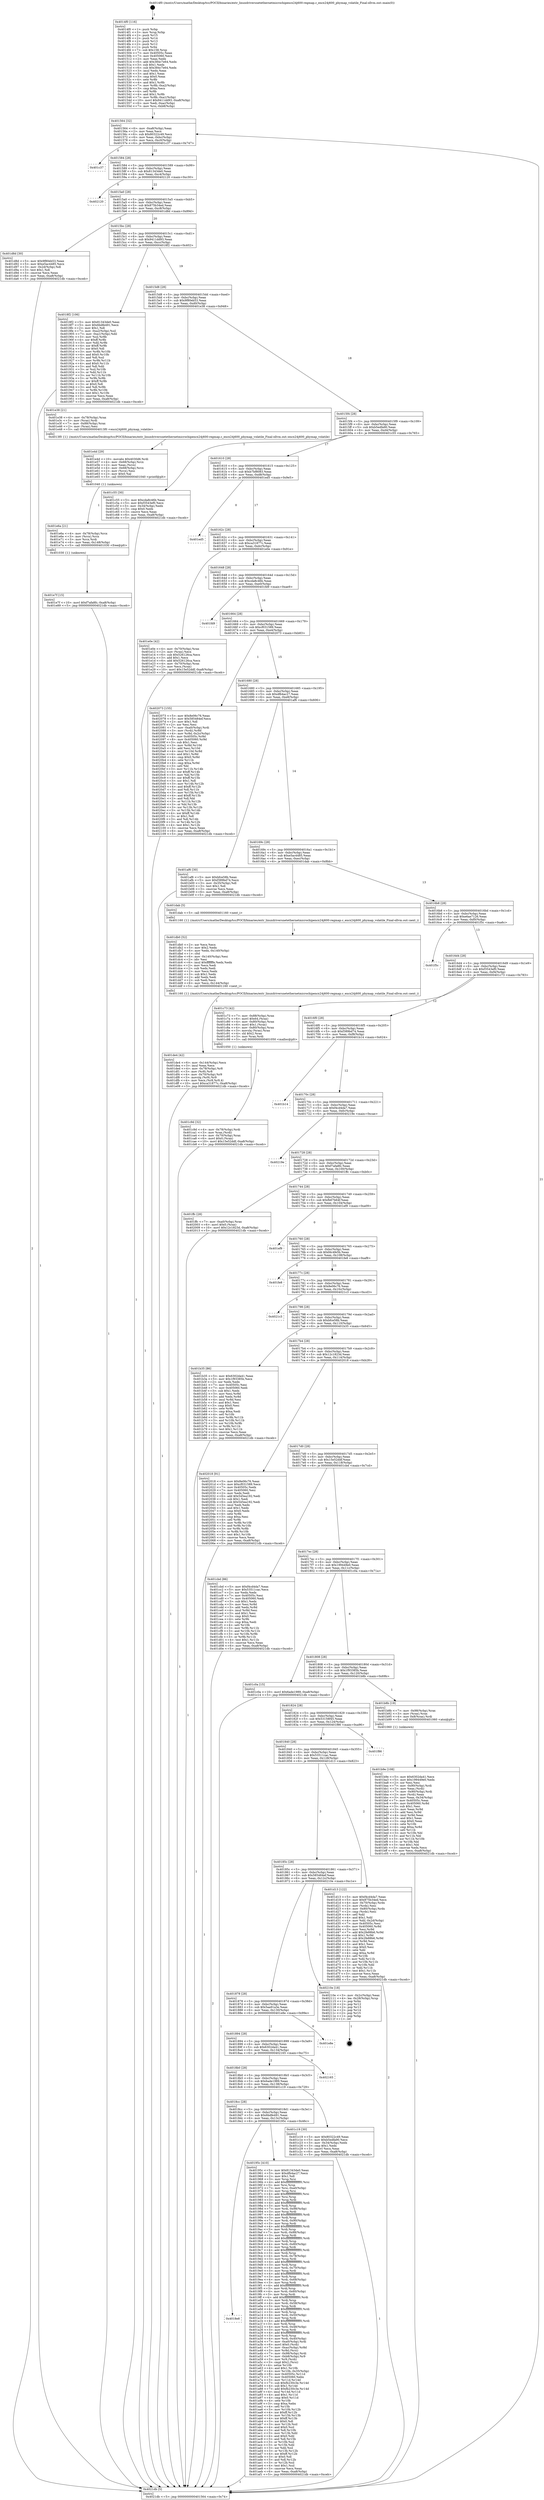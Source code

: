 digraph "0x4014f0" {
  label = "0x4014f0 (/mnt/c/Users/mathe/Desktop/tcc/POCII/binaries/extr_linuxdriversnetethernetmicrochipencx24j600-regmap.c_encx24j600_phymap_volatile_Final-ollvm.out::main(0))"
  labelloc = "t"
  node[shape=record]

  Entry [label="",width=0.3,height=0.3,shape=circle,fillcolor=black,style=filled]
  "0x401564" [label="{
     0x401564 [32]\l
     | [instrs]\l
     &nbsp;&nbsp;0x401564 \<+6\>: mov -0xa8(%rbp),%eax\l
     &nbsp;&nbsp;0x40156a \<+2\>: mov %eax,%ecx\l
     &nbsp;&nbsp;0x40156c \<+6\>: sub $0x80322c49,%ecx\l
     &nbsp;&nbsp;0x401572 \<+6\>: mov %eax,-0xbc(%rbp)\l
     &nbsp;&nbsp;0x401578 \<+6\>: mov %ecx,-0xc0(%rbp)\l
     &nbsp;&nbsp;0x40157e \<+6\>: je 0000000000401c37 \<main+0x747\>\l
  }"]
  "0x401c37" [label="{
     0x401c37\l
  }", style=dashed]
  "0x401584" [label="{
     0x401584 [28]\l
     | [instrs]\l
     &nbsp;&nbsp;0x401584 \<+5\>: jmp 0000000000401589 \<main+0x99\>\l
     &nbsp;&nbsp;0x401589 \<+6\>: mov -0xbc(%rbp),%eax\l
     &nbsp;&nbsp;0x40158f \<+5\>: sub $0x81343de0,%eax\l
     &nbsp;&nbsp;0x401594 \<+6\>: mov %eax,-0xc4(%rbp)\l
     &nbsp;&nbsp;0x40159a \<+6\>: je 0000000000402120 \<main+0xc30\>\l
  }"]
  Exit [label="",width=0.3,height=0.3,shape=circle,fillcolor=black,style=filled,peripheries=2]
  "0x402120" [label="{
     0x402120\l
  }", style=dashed]
  "0x4015a0" [label="{
     0x4015a0 [28]\l
     | [instrs]\l
     &nbsp;&nbsp;0x4015a0 \<+5\>: jmp 00000000004015a5 \<main+0xb5\>\l
     &nbsp;&nbsp;0x4015a5 \<+6\>: mov -0xbc(%rbp),%eax\l
     &nbsp;&nbsp;0x4015ab \<+5\>: sub $0x875b34ed,%eax\l
     &nbsp;&nbsp;0x4015b0 \<+6\>: mov %eax,-0xc8(%rbp)\l
     &nbsp;&nbsp;0x4015b6 \<+6\>: je 0000000000401d8d \<main+0x89d\>\l
  }"]
  "0x401e7f" [label="{
     0x401e7f [15]\l
     | [instrs]\l
     &nbsp;&nbsp;0x401e7f \<+10\>: movl $0xf7afa8fc,-0xa8(%rbp)\l
     &nbsp;&nbsp;0x401e89 \<+5\>: jmp 00000000004021db \<main+0xceb\>\l
  }"]
  "0x401d8d" [label="{
     0x401d8d [30]\l
     | [instrs]\l
     &nbsp;&nbsp;0x401d8d \<+5\>: mov $0x9f80eb53,%eax\l
     &nbsp;&nbsp;0x401d92 \<+5\>: mov $0xe5ac4485,%ecx\l
     &nbsp;&nbsp;0x401d97 \<+3\>: mov -0x2d(%rbp),%dl\l
     &nbsp;&nbsp;0x401d9a \<+3\>: test $0x1,%dl\l
     &nbsp;&nbsp;0x401d9d \<+3\>: cmovne %ecx,%eax\l
     &nbsp;&nbsp;0x401da0 \<+6\>: mov %eax,-0xa8(%rbp)\l
     &nbsp;&nbsp;0x401da6 \<+5\>: jmp 00000000004021db \<main+0xceb\>\l
  }"]
  "0x4015bc" [label="{
     0x4015bc [28]\l
     | [instrs]\l
     &nbsp;&nbsp;0x4015bc \<+5\>: jmp 00000000004015c1 \<main+0xd1\>\l
     &nbsp;&nbsp;0x4015c1 \<+6\>: mov -0xbc(%rbp),%eax\l
     &nbsp;&nbsp;0x4015c7 \<+5\>: sub $0x9411dd93,%eax\l
     &nbsp;&nbsp;0x4015cc \<+6\>: mov %eax,-0xcc(%rbp)\l
     &nbsp;&nbsp;0x4015d2 \<+6\>: je 00000000004018f2 \<main+0x402\>\l
  }"]
  "0x401e6a" [label="{
     0x401e6a [21]\l
     | [instrs]\l
     &nbsp;&nbsp;0x401e6a \<+4\>: mov -0x78(%rbp),%rcx\l
     &nbsp;&nbsp;0x401e6e \<+3\>: mov (%rcx),%rcx\l
     &nbsp;&nbsp;0x401e71 \<+3\>: mov %rcx,%rdi\l
     &nbsp;&nbsp;0x401e74 \<+6\>: mov %eax,-0x148(%rbp)\l
     &nbsp;&nbsp;0x401e7a \<+5\>: call 0000000000401030 \<free@plt\>\l
     | [calls]\l
     &nbsp;&nbsp;0x401030 \{1\} (unknown)\l
  }"]
  "0x4018f2" [label="{
     0x4018f2 [106]\l
     | [instrs]\l
     &nbsp;&nbsp;0x4018f2 \<+5\>: mov $0x81343de0,%eax\l
     &nbsp;&nbsp;0x4018f7 \<+5\>: mov $0x6bdfe491,%ecx\l
     &nbsp;&nbsp;0x4018fc \<+2\>: mov $0x1,%dl\l
     &nbsp;&nbsp;0x4018fe \<+7\>: mov -0xa2(%rbp),%sil\l
     &nbsp;&nbsp;0x401905 \<+7\>: mov -0xa1(%rbp),%dil\l
     &nbsp;&nbsp;0x40190c \<+3\>: mov %sil,%r8b\l
     &nbsp;&nbsp;0x40190f \<+4\>: xor $0xff,%r8b\l
     &nbsp;&nbsp;0x401913 \<+3\>: mov %dil,%r9b\l
     &nbsp;&nbsp;0x401916 \<+4\>: xor $0xff,%r9b\l
     &nbsp;&nbsp;0x40191a \<+3\>: xor $0x0,%dl\l
     &nbsp;&nbsp;0x40191d \<+3\>: mov %r8b,%r10b\l
     &nbsp;&nbsp;0x401920 \<+4\>: and $0x0,%r10b\l
     &nbsp;&nbsp;0x401924 \<+3\>: and %dl,%sil\l
     &nbsp;&nbsp;0x401927 \<+3\>: mov %r9b,%r11b\l
     &nbsp;&nbsp;0x40192a \<+4\>: and $0x0,%r11b\l
     &nbsp;&nbsp;0x40192e \<+3\>: and %dl,%dil\l
     &nbsp;&nbsp;0x401931 \<+3\>: or %sil,%r10b\l
     &nbsp;&nbsp;0x401934 \<+3\>: or %dil,%r11b\l
     &nbsp;&nbsp;0x401937 \<+3\>: xor %r11b,%r10b\l
     &nbsp;&nbsp;0x40193a \<+3\>: or %r9b,%r8b\l
     &nbsp;&nbsp;0x40193d \<+4\>: xor $0xff,%r8b\l
     &nbsp;&nbsp;0x401941 \<+3\>: or $0x0,%dl\l
     &nbsp;&nbsp;0x401944 \<+3\>: and %dl,%r8b\l
     &nbsp;&nbsp;0x401947 \<+3\>: or %r8b,%r10b\l
     &nbsp;&nbsp;0x40194a \<+4\>: test $0x1,%r10b\l
     &nbsp;&nbsp;0x40194e \<+3\>: cmovne %ecx,%eax\l
     &nbsp;&nbsp;0x401951 \<+6\>: mov %eax,-0xa8(%rbp)\l
     &nbsp;&nbsp;0x401957 \<+5\>: jmp 00000000004021db \<main+0xceb\>\l
  }"]
  "0x4015d8" [label="{
     0x4015d8 [28]\l
     | [instrs]\l
     &nbsp;&nbsp;0x4015d8 \<+5\>: jmp 00000000004015dd \<main+0xed\>\l
     &nbsp;&nbsp;0x4015dd \<+6\>: mov -0xbc(%rbp),%eax\l
     &nbsp;&nbsp;0x4015e3 \<+5\>: sub $0x9f80eb53,%eax\l
     &nbsp;&nbsp;0x4015e8 \<+6\>: mov %eax,-0xd0(%rbp)\l
     &nbsp;&nbsp;0x4015ee \<+6\>: je 0000000000401e38 \<main+0x948\>\l
  }"]
  "0x4021db" [label="{
     0x4021db [5]\l
     | [instrs]\l
     &nbsp;&nbsp;0x4021db \<+5\>: jmp 0000000000401564 \<main+0x74\>\l
  }"]
  "0x4014f0" [label="{
     0x4014f0 [116]\l
     | [instrs]\l
     &nbsp;&nbsp;0x4014f0 \<+1\>: push %rbp\l
     &nbsp;&nbsp;0x4014f1 \<+3\>: mov %rsp,%rbp\l
     &nbsp;&nbsp;0x4014f4 \<+2\>: push %r15\l
     &nbsp;&nbsp;0x4014f6 \<+2\>: push %r14\l
     &nbsp;&nbsp;0x4014f8 \<+2\>: push %r13\l
     &nbsp;&nbsp;0x4014fa \<+2\>: push %r12\l
     &nbsp;&nbsp;0x4014fc \<+1\>: push %rbx\l
     &nbsp;&nbsp;0x4014fd \<+7\>: sub $0x158,%rsp\l
     &nbsp;&nbsp;0x401504 \<+7\>: mov 0x40505c,%eax\l
     &nbsp;&nbsp;0x40150b \<+7\>: mov 0x405060,%ecx\l
     &nbsp;&nbsp;0x401512 \<+2\>: mov %eax,%edx\l
     &nbsp;&nbsp;0x401514 \<+6\>: add $0x384c7e64,%edx\l
     &nbsp;&nbsp;0x40151a \<+3\>: sub $0x1,%edx\l
     &nbsp;&nbsp;0x40151d \<+6\>: sub $0x384c7e64,%edx\l
     &nbsp;&nbsp;0x401523 \<+3\>: imul %edx,%eax\l
     &nbsp;&nbsp;0x401526 \<+3\>: and $0x1,%eax\l
     &nbsp;&nbsp;0x401529 \<+3\>: cmp $0x0,%eax\l
     &nbsp;&nbsp;0x40152c \<+4\>: sete %r8b\l
     &nbsp;&nbsp;0x401530 \<+4\>: and $0x1,%r8b\l
     &nbsp;&nbsp;0x401534 \<+7\>: mov %r8b,-0xa2(%rbp)\l
     &nbsp;&nbsp;0x40153b \<+3\>: cmp $0xa,%ecx\l
     &nbsp;&nbsp;0x40153e \<+4\>: setl %r8b\l
     &nbsp;&nbsp;0x401542 \<+4\>: and $0x1,%r8b\l
     &nbsp;&nbsp;0x401546 \<+7\>: mov %r8b,-0xa1(%rbp)\l
     &nbsp;&nbsp;0x40154d \<+10\>: movl $0x9411dd93,-0xa8(%rbp)\l
     &nbsp;&nbsp;0x401557 \<+6\>: mov %edi,-0xac(%rbp)\l
     &nbsp;&nbsp;0x40155d \<+7\>: mov %rsi,-0xb8(%rbp)\l
  }"]
  "0x401e4d" [label="{
     0x401e4d [29]\l
     | [instrs]\l
     &nbsp;&nbsp;0x401e4d \<+10\>: movabs $0x4030d6,%rdi\l
     &nbsp;&nbsp;0x401e57 \<+4\>: mov -0x68(%rbp),%rcx\l
     &nbsp;&nbsp;0x401e5b \<+2\>: mov %eax,(%rcx)\l
     &nbsp;&nbsp;0x401e5d \<+4\>: mov -0x68(%rbp),%rcx\l
     &nbsp;&nbsp;0x401e61 \<+2\>: mov (%rcx),%esi\l
     &nbsp;&nbsp;0x401e63 \<+2\>: mov $0x0,%al\l
     &nbsp;&nbsp;0x401e65 \<+5\>: call 0000000000401040 \<printf@plt\>\l
     | [calls]\l
     &nbsp;&nbsp;0x401040 \{1\} (unknown)\l
  }"]
  "0x401e38" [label="{
     0x401e38 [21]\l
     | [instrs]\l
     &nbsp;&nbsp;0x401e38 \<+4\>: mov -0x78(%rbp),%rax\l
     &nbsp;&nbsp;0x401e3c \<+3\>: mov (%rax),%rdi\l
     &nbsp;&nbsp;0x401e3f \<+7\>: mov -0x88(%rbp),%rax\l
     &nbsp;&nbsp;0x401e46 \<+2\>: mov (%rax),%esi\l
     &nbsp;&nbsp;0x401e48 \<+5\>: call 00000000004013f0 \<encx24j600_phymap_volatile\>\l
     | [calls]\l
     &nbsp;&nbsp;0x4013f0 \{1\} (/mnt/c/Users/mathe/Desktop/tcc/POCII/binaries/extr_linuxdriversnetethernetmicrochipencx24j600-regmap.c_encx24j600_phymap_volatile_Final-ollvm.out::encx24j600_phymap_volatile)\l
  }"]
  "0x4015f4" [label="{
     0x4015f4 [28]\l
     | [instrs]\l
     &nbsp;&nbsp;0x4015f4 \<+5\>: jmp 00000000004015f9 \<main+0x109\>\l
     &nbsp;&nbsp;0x4015f9 \<+6\>: mov -0xbc(%rbp),%eax\l
     &nbsp;&nbsp;0x4015ff \<+5\>: sub $0xb5edfa90,%eax\l
     &nbsp;&nbsp;0x401604 \<+6\>: mov %eax,-0xd4(%rbp)\l
     &nbsp;&nbsp;0x40160a \<+6\>: je 0000000000401c55 \<main+0x765\>\l
  }"]
  "0x401de4" [label="{
     0x401de4 [42]\l
     | [instrs]\l
     &nbsp;&nbsp;0x401de4 \<+6\>: mov -0x144(%rbp),%ecx\l
     &nbsp;&nbsp;0x401dea \<+3\>: imul %eax,%ecx\l
     &nbsp;&nbsp;0x401ded \<+4\>: mov -0x78(%rbp),%r8\l
     &nbsp;&nbsp;0x401df1 \<+3\>: mov (%r8),%r8\l
     &nbsp;&nbsp;0x401df4 \<+4\>: mov -0x70(%rbp),%r9\l
     &nbsp;&nbsp;0x401df8 \<+3\>: movslq (%r9),%r9\l
     &nbsp;&nbsp;0x401dfb \<+4\>: mov %ecx,(%r8,%r9,4)\l
     &nbsp;&nbsp;0x401dff \<+10\>: movl $0xca31877c,-0xa8(%rbp)\l
     &nbsp;&nbsp;0x401e09 \<+5\>: jmp 00000000004021db \<main+0xceb\>\l
  }"]
  "0x401c55" [label="{
     0x401c55 [30]\l
     | [instrs]\l
     &nbsp;&nbsp;0x401c55 \<+5\>: mov $0xcda8c46b,%eax\l
     &nbsp;&nbsp;0x401c5a \<+5\>: mov $0xf3543ef0,%ecx\l
     &nbsp;&nbsp;0x401c5f \<+3\>: mov -0x34(%rbp),%edx\l
     &nbsp;&nbsp;0x401c62 \<+3\>: cmp $0x0,%edx\l
     &nbsp;&nbsp;0x401c65 \<+3\>: cmove %ecx,%eax\l
     &nbsp;&nbsp;0x401c68 \<+6\>: mov %eax,-0xa8(%rbp)\l
     &nbsp;&nbsp;0x401c6e \<+5\>: jmp 00000000004021db \<main+0xceb\>\l
  }"]
  "0x401610" [label="{
     0x401610 [28]\l
     | [instrs]\l
     &nbsp;&nbsp;0x401610 \<+5\>: jmp 0000000000401615 \<main+0x125\>\l
     &nbsp;&nbsp;0x401615 \<+6\>: mov -0xbc(%rbp),%eax\l
     &nbsp;&nbsp;0x40161b \<+5\>: sub $0xb7bf8083,%eax\l
     &nbsp;&nbsp;0x401620 \<+6\>: mov %eax,-0xd8(%rbp)\l
     &nbsp;&nbsp;0x401626 \<+6\>: je 0000000000401ed5 \<main+0x9e5\>\l
  }"]
  "0x401db0" [label="{
     0x401db0 [52]\l
     | [instrs]\l
     &nbsp;&nbsp;0x401db0 \<+2\>: xor %ecx,%ecx\l
     &nbsp;&nbsp;0x401db2 \<+5\>: mov $0x2,%edx\l
     &nbsp;&nbsp;0x401db7 \<+6\>: mov %edx,-0x140(%rbp)\l
     &nbsp;&nbsp;0x401dbd \<+1\>: cltd\l
     &nbsp;&nbsp;0x401dbe \<+6\>: mov -0x140(%rbp),%esi\l
     &nbsp;&nbsp;0x401dc4 \<+2\>: idiv %esi\l
     &nbsp;&nbsp;0x401dc6 \<+6\>: imul $0xfffffffe,%edx,%edx\l
     &nbsp;&nbsp;0x401dcc \<+2\>: mov %ecx,%edi\l
     &nbsp;&nbsp;0x401dce \<+2\>: sub %edx,%edi\l
     &nbsp;&nbsp;0x401dd0 \<+2\>: mov %ecx,%edx\l
     &nbsp;&nbsp;0x401dd2 \<+3\>: sub $0x1,%edx\l
     &nbsp;&nbsp;0x401dd5 \<+2\>: add %edx,%edi\l
     &nbsp;&nbsp;0x401dd7 \<+2\>: sub %edi,%ecx\l
     &nbsp;&nbsp;0x401dd9 \<+6\>: mov %ecx,-0x144(%rbp)\l
     &nbsp;&nbsp;0x401ddf \<+5\>: call 0000000000401160 \<next_i\>\l
     | [calls]\l
     &nbsp;&nbsp;0x401160 \{1\} (/mnt/c/Users/mathe/Desktop/tcc/POCII/binaries/extr_linuxdriversnetethernetmicrochipencx24j600-regmap.c_encx24j600_phymap_volatile_Final-ollvm.out::next_i)\l
  }"]
  "0x401ed5" [label="{
     0x401ed5\l
  }", style=dashed]
  "0x40162c" [label="{
     0x40162c [28]\l
     | [instrs]\l
     &nbsp;&nbsp;0x40162c \<+5\>: jmp 0000000000401631 \<main+0x141\>\l
     &nbsp;&nbsp;0x401631 \<+6\>: mov -0xbc(%rbp),%eax\l
     &nbsp;&nbsp;0x401637 \<+5\>: sub $0xca31877c,%eax\l
     &nbsp;&nbsp;0x40163c \<+6\>: mov %eax,-0xdc(%rbp)\l
     &nbsp;&nbsp;0x401642 \<+6\>: je 0000000000401e0e \<main+0x91e\>\l
  }"]
  "0x401c9d" [label="{
     0x401c9d [32]\l
     | [instrs]\l
     &nbsp;&nbsp;0x401c9d \<+4\>: mov -0x78(%rbp),%rdi\l
     &nbsp;&nbsp;0x401ca1 \<+3\>: mov %rax,(%rdi)\l
     &nbsp;&nbsp;0x401ca4 \<+4\>: mov -0x70(%rbp),%rax\l
     &nbsp;&nbsp;0x401ca8 \<+6\>: movl $0x0,(%rax)\l
     &nbsp;&nbsp;0x401cae \<+10\>: movl $0x15e52ddf,-0xa8(%rbp)\l
     &nbsp;&nbsp;0x401cb8 \<+5\>: jmp 00000000004021db \<main+0xceb\>\l
  }"]
  "0x401e0e" [label="{
     0x401e0e [42]\l
     | [instrs]\l
     &nbsp;&nbsp;0x401e0e \<+4\>: mov -0x70(%rbp),%rax\l
     &nbsp;&nbsp;0x401e12 \<+2\>: mov (%rax),%ecx\l
     &nbsp;&nbsp;0x401e14 \<+6\>: sub $0x526126ca,%ecx\l
     &nbsp;&nbsp;0x401e1a \<+3\>: add $0x1,%ecx\l
     &nbsp;&nbsp;0x401e1d \<+6\>: add $0x526126ca,%ecx\l
     &nbsp;&nbsp;0x401e23 \<+4\>: mov -0x70(%rbp),%rax\l
     &nbsp;&nbsp;0x401e27 \<+2\>: mov %ecx,(%rax)\l
     &nbsp;&nbsp;0x401e29 \<+10\>: movl $0x15e52ddf,-0xa8(%rbp)\l
     &nbsp;&nbsp;0x401e33 \<+5\>: jmp 00000000004021db \<main+0xceb\>\l
  }"]
  "0x401648" [label="{
     0x401648 [28]\l
     | [instrs]\l
     &nbsp;&nbsp;0x401648 \<+5\>: jmp 000000000040164d \<main+0x15d\>\l
     &nbsp;&nbsp;0x40164d \<+6\>: mov -0xbc(%rbp),%eax\l
     &nbsp;&nbsp;0x401653 \<+5\>: sub $0xcda8c46b,%eax\l
     &nbsp;&nbsp;0x401658 \<+6\>: mov %eax,-0xe0(%rbp)\l
     &nbsp;&nbsp;0x40165e \<+6\>: je 0000000000401fd9 \<main+0xae9\>\l
  }"]
  "0x401b9e" [label="{
     0x401b9e [108]\l
     | [instrs]\l
     &nbsp;&nbsp;0x401b9e \<+5\>: mov $0x6302da41,%ecx\l
     &nbsp;&nbsp;0x401ba3 \<+5\>: mov $0x199449e0,%edx\l
     &nbsp;&nbsp;0x401ba8 \<+2\>: xor %esi,%esi\l
     &nbsp;&nbsp;0x401baa \<+7\>: mov -0x90(%rbp),%rdi\l
     &nbsp;&nbsp;0x401bb1 \<+2\>: mov %eax,(%rdi)\l
     &nbsp;&nbsp;0x401bb3 \<+7\>: mov -0x90(%rbp),%rdi\l
     &nbsp;&nbsp;0x401bba \<+2\>: mov (%rdi),%eax\l
     &nbsp;&nbsp;0x401bbc \<+3\>: mov %eax,-0x34(%rbp)\l
     &nbsp;&nbsp;0x401bbf \<+7\>: mov 0x40505c,%eax\l
     &nbsp;&nbsp;0x401bc6 \<+8\>: mov 0x405060,%r8d\l
     &nbsp;&nbsp;0x401bce \<+3\>: sub $0x1,%esi\l
     &nbsp;&nbsp;0x401bd1 \<+3\>: mov %eax,%r9d\l
     &nbsp;&nbsp;0x401bd4 \<+3\>: add %esi,%r9d\l
     &nbsp;&nbsp;0x401bd7 \<+4\>: imul %r9d,%eax\l
     &nbsp;&nbsp;0x401bdb \<+3\>: and $0x1,%eax\l
     &nbsp;&nbsp;0x401bde \<+3\>: cmp $0x0,%eax\l
     &nbsp;&nbsp;0x401be1 \<+4\>: sete %r10b\l
     &nbsp;&nbsp;0x401be5 \<+4\>: cmp $0xa,%r8d\l
     &nbsp;&nbsp;0x401be9 \<+4\>: setl %r11b\l
     &nbsp;&nbsp;0x401bed \<+3\>: mov %r10b,%bl\l
     &nbsp;&nbsp;0x401bf0 \<+3\>: and %r11b,%bl\l
     &nbsp;&nbsp;0x401bf3 \<+3\>: xor %r11b,%r10b\l
     &nbsp;&nbsp;0x401bf6 \<+3\>: or %r10b,%bl\l
     &nbsp;&nbsp;0x401bf9 \<+3\>: test $0x1,%bl\l
     &nbsp;&nbsp;0x401bfc \<+3\>: cmovne %edx,%ecx\l
     &nbsp;&nbsp;0x401bff \<+6\>: mov %ecx,-0xa8(%rbp)\l
     &nbsp;&nbsp;0x401c05 \<+5\>: jmp 00000000004021db \<main+0xceb\>\l
  }"]
  "0x401fd9" [label="{
     0x401fd9\l
  }", style=dashed]
  "0x401664" [label="{
     0x401664 [28]\l
     | [instrs]\l
     &nbsp;&nbsp;0x401664 \<+5\>: jmp 0000000000401669 \<main+0x179\>\l
     &nbsp;&nbsp;0x401669 \<+6\>: mov -0xbc(%rbp),%eax\l
     &nbsp;&nbsp;0x40166f \<+5\>: sub $0xcf031589,%eax\l
     &nbsp;&nbsp;0x401674 \<+6\>: mov %eax,-0xe4(%rbp)\l
     &nbsp;&nbsp;0x40167a \<+6\>: je 0000000000402073 \<main+0xb83\>\l
  }"]
  "0x4018e8" [label="{
     0x4018e8\l
  }", style=dashed]
  "0x402073" [label="{
     0x402073 [155]\l
     | [instrs]\l
     &nbsp;&nbsp;0x402073 \<+5\>: mov $0x8e06c76,%eax\l
     &nbsp;&nbsp;0x402078 \<+5\>: mov $0x585484ef,%ecx\l
     &nbsp;&nbsp;0x40207d \<+2\>: mov $0x1,%dl\l
     &nbsp;&nbsp;0x40207f \<+2\>: xor %esi,%esi\l
     &nbsp;&nbsp;0x402081 \<+7\>: mov -0xa0(%rbp),%rdi\l
     &nbsp;&nbsp;0x402088 \<+3\>: mov (%rdi),%r8d\l
     &nbsp;&nbsp;0x40208b \<+4\>: mov %r8d,-0x2c(%rbp)\l
     &nbsp;&nbsp;0x40208f \<+8\>: mov 0x40505c,%r8d\l
     &nbsp;&nbsp;0x402097 \<+8\>: mov 0x405060,%r9d\l
     &nbsp;&nbsp;0x40209f \<+3\>: sub $0x1,%esi\l
     &nbsp;&nbsp;0x4020a2 \<+3\>: mov %r8d,%r10d\l
     &nbsp;&nbsp;0x4020a5 \<+3\>: add %esi,%r10d\l
     &nbsp;&nbsp;0x4020a8 \<+4\>: imul %r10d,%r8d\l
     &nbsp;&nbsp;0x4020ac \<+4\>: and $0x1,%r8d\l
     &nbsp;&nbsp;0x4020b0 \<+4\>: cmp $0x0,%r8d\l
     &nbsp;&nbsp;0x4020b4 \<+4\>: sete %r11b\l
     &nbsp;&nbsp;0x4020b8 \<+4\>: cmp $0xa,%r9d\l
     &nbsp;&nbsp;0x4020bc \<+3\>: setl %bl\l
     &nbsp;&nbsp;0x4020bf \<+3\>: mov %r11b,%r14b\l
     &nbsp;&nbsp;0x4020c2 \<+4\>: xor $0xff,%r14b\l
     &nbsp;&nbsp;0x4020c6 \<+3\>: mov %bl,%r15b\l
     &nbsp;&nbsp;0x4020c9 \<+4\>: xor $0xff,%r15b\l
     &nbsp;&nbsp;0x4020cd \<+3\>: xor $0x1,%dl\l
     &nbsp;&nbsp;0x4020d0 \<+3\>: mov %r14b,%r12b\l
     &nbsp;&nbsp;0x4020d3 \<+4\>: and $0xff,%r12b\l
     &nbsp;&nbsp;0x4020d7 \<+3\>: and %dl,%r11b\l
     &nbsp;&nbsp;0x4020da \<+3\>: mov %r15b,%r13b\l
     &nbsp;&nbsp;0x4020dd \<+4\>: and $0xff,%r13b\l
     &nbsp;&nbsp;0x4020e1 \<+2\>: and %dl,%bl\l
     &nbsp;&nbsp;0x4020e3 \<+3\>: or %r11b,%r12b\l
     &nbsp;&nbsp;0x4020e6 \<+3\>: or %bl,%r13b\l
     &nbsp;&nbsp;0x4020e9 \<+3\>: xor %r13b,%r12b\l
     &nbsp;&nbsp;0x4020ec \<+3\>: or %r15b,%r14b\l
     &nbsp;&nbsp;0x4020ef \<+4\>: xor $0xff,%r14b\l
     &nbsp;&nbsp;0x4020f3 \<+3\>: or $0x1,%dl\l
     &nbsp;&nbsp;0x4020f6 \<+3\>: and %dl,%r14b\l
     &nbsp;&nbsp;0x4020f9 \<+3\>: or %r14b,%r12b\l
     &nbsp;&nbsp;0x4020fc \<+4\>: test $0x1,%r12b\l
     &nbsp;&nbsp;0x402100 \<+3\>: cmovne %ecx,%eax\l
     &nbsp;&nbsp;0x402103 \<+6\>: mov %eax,-0xa8(%rbp)\l
     &nbsp;&nbsp;0x402109 \<+5\>: jmp 00000000004021db \<main+0xceb\>\l
  }"]
  "0x401680" [label="{
     0x401680 [28]\l
     | [instrs]\l
     &nbsp;&nbsp;0x401680 \<+5\>: jmp 0000000000401685 \<main+0x195\>\l
     &nbsp;&nbsp;0x401685 \<+6\>: mov -0xbc(%rbp),%eax\l
     &nbsp;&nbsp;0x40168b \<+5\>: sub $0xdfb4ac27,%eax\l
     &nbsp;&nbsp;0x401690 \<+6\>: mov %eax,-0xe8(%rbp)\l
     &nbsp;&nbsp;0x401696 \<+6\>: je 0000000000401af6 \<main+0x606\>\l
  }"]
  "0x40195c" [label="{
     0x40195c [410]\l
     | [instrs]\l
     &nbsp;&nbsp;0x40195c \<+5\>: mov $0x81343de0,%eax\l
     &nbsp;&nbsp;0x401961 \<+5\>: mov $0xdfb4ac27,%ecx\l
     &nbsp;&nbsp;0x401966 \<+2\>: mov $0x1,%dl\l
     &nbsp;&nbsp;0x401968 \<+3\>: mov %rsp,%rsi\l
     &nbsp;&nbsp;0x40196b \<+4\>: add $0xfffffffffffffff0,%rsi\l
     &nbsp;&nbsp;0x40196f \<+3\>: mov %rsi,%rsp\l
     &nbsp;&nbsp;0x401972 \<+7\>: mov %rsi,-0xa0(%rbp)\l
     &nbsp;&nbsp;0x401979 \<+3\>: mov %rsp,%rsi\l
     &nbsp;&nbsp;0x40197c \<+4\>: add $0xfffffffffffffff0,%rsi\l
     &nbsp;&nbsp;0x401980 \<+3\>: mov %rsi,%rsp\l
     &nbsp;&nbsp;0x401983 \<+3\>: mov %rsp,%rdi\l
     &nbsp;&nbsp;0x401986 \<+4\>: add $0xfffffffffffffff0,%rdi\l
     &nbsp;&nbsp;0x40198a \<+3\>: mov %rdi,%rsp\l
     &nbsp;&nbsp;0x40198d \<+7\>: mov %rdi,-0x98(%rbp)\l
     &nbsp;&nbsp;0x401994 \<+3\>: mov %rsp,%rdi\l
     &nbsp;&nbsp;0x401997 \<+4\>: add $0xfffffffffffffff0,%rdi\l
     &nbsp;&nbsp;0x40199b \<+3\>: mov %rdi,%rsp\l
     &nbsp;&nbsp;0x40199e \<+7\>: mov %rdi,-0x90(%rbp)\l
     &nbsp;&nbsp;0x4019a5 \<+3\>: mov %rsp,%rdi\l
     &nbsp;&nbsp;0x4019a8 \<+4\>: add $0xfffffffffffffff0,%rdi\l
     &nbsp;&nbsp;0x4019ac \<+3\>: mov %rdi,%rsp\l
     &nbsp;&nbsp;0x4019af \<+7\>: mov %rdi,-0x88(%rbp)\l
     &nbsp;&nbsp;0x4019b6 \<+3\>: mov %rsp,%rdi\l
     &nbsp;&nbsp;0x4019b9 \<+4\>: add $0xfffffffffffffff0,%rdi\l
     &nbsp;&nbsp;0x4019bd \<+3\>: mov %rdi,%rsp\l
     &nbsp;&nbsp;0x4019c0 \<+4\>: mov %rdi,-0x80(%rbp)\l
     &nbsp;&nbsp;0x4019c4 \<+3\>: mov %rsp,%rdi\l
     &nbsp;&nbsp;0x4019c7 \<+4\>: add $0xfffffffffffffff0,%rdi\l
     &nbsp;&nbsp;0x4019cb \<+3\>: mov %rdi,%rsp\l
     &nbsp;&nbsp;0x4019ce \<+4\>: mov %rdi,-0x78(%rbp)\l
     &nbsp;&nbsp;0x4019d2 \<+3\>: mov %rsp,%rdi\l
     &nbsp;&nbsp;0x4019d5 \<+4\>: add $0xfffffffffffffff0,%rdi\l
     &nbsp;&nbsp;0x4019d9 \<+3\>: mov %rdi,%rsp\l
     &nbsp;&nbsp;0x4019dc \<+4\>: mov %rdi,-0x70(%rbp)\l
     &nbsp;&nbsp;0x4019e0 \<+3\>: mov %rsp,%rdi\l
     &nbsp;&nbsp;0x4019e3 \<+4\>: add $0xfffffffffffffff0,%rdi\l
     &nbsp;&nbsp;0x4019e7 \<+3\>: mov %rdi,%rsp\l
     &nbsp;&nbsp;0x4019ea \<+4\>: mov %rdi,-0x68(%rbp)\l
     &nbsp;&nbsp;0x4019ee \<+3\>: mov %rsp,%rdi\l
     &nbsp;&nbsp;0x4019f1 \<+4\>: add $0xfffffffffffffff0,%rdi\l
     &nbsp;&nbsp;0x4019f5 \<+3\>: mov %rdi,%rsp\l
     &nbsp;&nbsp;0x4019f8 \<+4\>: mov %rdi,-0x60(%rbp)\l
     &nbsp;&nbsp;0x4019fc \<+3\>: mov %rsp,%rdi\l
     &nbsp;&nbsp;0x4019ff \<+4\>: add $0xfffffffffffffff0,%rdi\l
     &nbsp;&nbsp;0x401a03 \<+3\>: mov %rdi,%rsp\l
     &nbsp;&nbsp;0x401a06 \<+4\>: mov %rdi,-0x58(%rbp)\l
     &nbsp;&nbsp;0x401a0a \<+3\>: mov %rsp,%rdi\l
     &nbsp;&nbsp;0x401a0d \<+4\>: add $0xfffffffffffffff0,%rdi\l
     &nbsp;&nbsp;0x401a11 \<+3\>: mov %rdi,%rsp\l
     &nbsp;&nbsp;0x401a14 \<+4\>: mov %rdi,-0x50(%rbp)\l
     &nbsp;&nbsp;0x401a18 \<+3\>: mov %rsp,%rdi\l
     &nbsp;&nbsp;0x401a1b \<+4\>: add $0xfffffffffffffff0,%rdi\l
     &nbsp;&nbsp;0x401a1f \<+3\>: mov %rdi,%rsp\l
     &nbsp;&nbsp;0x401a22 \<+4\>: mov %rdi,-0x48(%rbp)\l
     &nbsp;&nbsp;0x401a26 \<+3\>: mov %rsp,%rdi\l
     &nbsp;&nbsp;0x401a29 \<+4\>: add $0xfffffffffffffff0,%rdi\l
     &nbsp;&nbsp;0x401a2d \<+3\>: mov %rdi,%rsp\l
     &nbsp;&nbsp;0x401a30 \<+4\>: mov %rdi,-0x40(%rbp)\l
     &nbsp;&nbsp;0x401a34 \<+7\>: mov -0xa0(%rbp),%rdi\l
     &nbsp;&nbsp;0x401a3b \<+6\>: movl $0x0,(%rdi)\l
     &nbsp;&nbsp;0x401a41 \<+7\>: mov -0xac(%rbp),%r8d\l
     &nbsp;&nbsp;0x401a48 \<+3\>: mov %r8d,(%rsi)\l
     &nbsp;&nbsp;0x401a4b \<+7\>: mov -0x98(%rbp),%rdi\l
     &nbsp;&nbsp;0x401a52 \<+7\>: mov -0xb8(%rbp),%r9\l
     &nbsp;&nbsp;0x401a59 \<+3\>: mov %r9,(%rdi)\l
     &nbsp;&nbsp;0x401a5c \<+3\>: cmpl $0x2,(%rsi)\l
     &nbsp;&nbsp;0x401a5f \<+4\>: setne %r10b\l
     &nbsp;&nbsp;0x401a63 \<+4\>: and $0x1,%r10b\l
     &nbsp;&nbsp;0x401a67 \<+4\>: mov %r10b,-0x35(%rbp)\l
     &nbsp;&nbsp;0x401a6b \<+8\>: mov 0x40505c,%r11d\l
     &nbsp;&nbsp;0x401a73 \<+7\>: mov 0x405060,%ebx\l
     &nbsp;&nbsp;0x401a7a \<+3\>: mov %r11d,%r14d\l
     &nbsp;&nbsp;0x401a7d \<+7\>: sub $0xfb230c3e,%r14d\l
     &nbsp;&nbsp;0x401a84 \<+4\>: sub $0x1,%r14d\l
     &nbsp;&nbsp;0x401a88 \<+7\>: add $0xfb230c3e,%r14d\l
     &nbsp;&nbsp;0x401a8f \<+4\>: imul %r14d,%r11d\l
     &nbsp;&nbsp;0x401a93 \<+4\>: and $0x1,%r11d\l
     &nbsp;&nbsp;0x401a97 \<+4\>: cmp $0x0,%r11d\l
     &nbsp;&nbsp;0x401a9b \<+4\>: sete %r10b\l
     &nbsp;&nbsp;0x401a9f \<+3\>: cmp $0xa,%ebx\l
     &nbsp;&nbsp;0x401aa2 \<+4\>: setl %r15b\l
     &nbsp;&nbsp;0x401aa6 \<+3\>: mov %r10b,%r12b\l
     &nbsp;&nbsp;0x401aa9 \<+4\>: xor $0xff,%r12b\l
     &nbsp;&nbsp;0x401aad \<+3\>: mov %r15b,%r13b\l
     &nbsp;&nbsp;0x401ab0 \<+4\>: xor $0xff,%r13b\l
     &nbsp;&nbsp;0x401ab4 \<+3\>: xor $0x0,%dl\l
     &nbsp;&nbsp;0x401ab7 \<+3\>: mov %r12b,%sil\l
     &nbsp;&nbsp;0x401aba \<+4\>: and $0x0,%sil\l
     &nbsp;&nbsp;0x401abe \<+3\>: and %dl,%r10b\l
     &nbsp;&nbsp;0x401ac1 \<+3\>: mov %r13b,%dil\l
     &nbsp;&nbsp;0x401ac4 \<+4\>: and $0x0,%dil\l
     &nbsp;&nbsp;0x401ac8 \<+3\>: and %dl,%r15b\l
     &nbsp;&nbsp;0x401acb \<+3\>: or %r10b,%sil\l
     &nbsp;&nbsp;0x401ace \<+3\>: or %r15b,%dil\l
     &nbsp;&nbsp;0x401ad1 \<+3\>: xor %dil,%sil\l
     &nbsp;&nbsp;0x401ad4 \<+3\>: or %r13b,%r12b\l
     &nbsp;&nbsp;0x401ad7 \<+4\>: xor $0xff,%r12b\l
     &nbsp;&nbsp;0x401adb \<+3\>: or $0x0,%dl\l
     &nbsp;&nbsp;0x401ade \<+3\>: and %dl,%r12b\l
     &nbsp;&nbsp;0x401ae1 \<+3\>: or %r12b,%sil\l
     &nbsp;&nbsp;0x401ae4 \<+4\>: test $0x1,%sil\l
     &nbsp;&nbsp;0x401ae8 \<+3\>: cmovne %ecx,%eax\l
     &nbsp;&nbsp;0x401aeb \<+6\>: mov %eax,-0xa8(%rbp)\l
     &nbsp;&nbsp;0x401af1 \<+5\>: jmp 00000000004021db \<main+0xceb\>\l
  }"]
  "0x401af6" [label="{
     0x401af6 [30]\l
     | [instrs]\l
     &nbsp;&nbsp;0x401af6 \<+5\>: mov $0xbfce58b,%eax\l
     &nbsp;&nbsp;0x401afb \<+5\>: mov $0xf389bd74,%ecx\l
     &nbsp;&nbsp;0x401b00 \<+3\>: mov -0x35(%rbp),%dl\l
     &nbsp;&nbsp;0x401b03 \<+3\>: test $0x1,%dl\l
     &nbsp;&nbsp;0x401b06 \<+3\>: cmovne %ecx,%eax\l
     &nbsp;&nbsp;0x401b09 \<+6\>: mov %eax,-0xa8(%rbp)\l
     &nbsp;&nbsp;0x401b0f \<+5\>: jmp 00000000004021db \<main+0xceb\>\l
  }"]
  "0x40169c" [label="{
     0x40169c [28]\l
     | [instrs]\l
     &nbsp;&nbsp;0x40169c \<+5\>: jmp 00000000004016a1 \<main+0x1b1\>\l
     &nbsp;&nbsp;0x4016a1 \<+6\>: mov -0xbc(%rbp),%eax\l
     &nbsp;&nbsp;0x4016a7 \<+5\>: sub $0xe5ac4485,%eax\l
     &nbsp;&nbsp;0x4016ac \<+6\>: mov %eax,-0xec(%rbp)\l
     &nbsp;&nbsp;0x4016b2 \<+6\>: je 0000000000401dab \<main+0x8bb\>\l
  }"]
  "0x4018cc" [label="{
     0x4018cc [28]\l
     | [instrs]\l
     &nbsp;&nbsp;0x4018cc \<+5\>: jmp 00000000004018d1 \<main+0x3e1\>\l
     &nbsp;&nbsp;0x4018d1 \<+6\>: mov -0xbc(%rbp),%eax\l
     &nbsp;&nbsp;0x4018d7 \<+5\>: sub $0x6bdfe491,%eax\l
     &nbsp;&nbsp;0x4018dc \<+6\>: mov %eax,-0x13c(%rbp)\l
     &nbsp;&nbsp;0x4018e2 \<+6\>: je 000000000040195c \<main+0x46c\>\l
  }"]
  "0x401dab" [label="{
     0x401dab [5]\l
     | [instrs]\l
     &nbsp;&nbsp;0x401dab \<+5\>: call 0000000000401160 \<next_i\>\l
     | [calls]\l
     &nbsp;&nbsp;0x401160 \{1\} (/mnt/c/Users/mathe/Desktop/tcc/POCII/binaries/extr_linuxdriversnetethernetmicrochipencx24j600-regmap.c_encx24j600_phymap_volatile_Final-ollvm.out::next_i)\l
  }"]
  "0x4016b8" [label="{
     0x4016b8 [28]\l
     | [instrs]\l
     &nbsp;&nbsp;0x4016b8 \<+5\>: jmp 00000000004016bd \<main+0x1cd\>\l
     &nbsp;&nbsp;0x4016bd \<+6\>: mov -0xbc(%rbp),%eax\l
     &nbsp;&nbsp;0x4016c3 \<+5\>: sub $0xe6ae7126,%eax\l
     &nbsp;&nbsp;0x4016c8 \<+6\>: mov %eax,-0xf0(%rbp)\l
     &nbsp;&nbsp;0x4016ce \<+6\>: je 0000000000401f5c \<main+0xa6c\>\l
  }"]
  "0x401c19" [label="{
     0x401c19 [30]\l
     | [instrs]\l
     &nbsp;&nbsp;0x401c19 \<+5\>: mov $0x80322c49,%eax\l
     &nbsp;&nbsp;0x401c1e \<+5\>: mov $0xb5edfa90,%ecx\l
     &nbsp;&nbsp;0x401c23 \<+3\>: mov -0x34(%rbp),%edx\l
     &nbsp;&nbsp;0x401c26 \<+3\>: cmp $0x1,%edx\l
     &nbsp;&nbsp;0x401c29 \<+3\>: cmovl %ecx,%eax\l
     &nbsp;&nbsp;0x401c2c \<+6\>: mov %eax,-0xa8(%rbp)\l
     &nbsp;&nbsp;0x401c32 \<+5\>: jmp 00000000004021db \<main+0xceb\>\l
  }"]
  "0x401f5c" [label="{
     0x401f5c\l
  }", style=dashed]
  "0x4016d4" [label="{
     0x4016d4 [28]\l
     | [instrs]\l
     &nbsp;&nbsp;0x4016d4 \<+5\>: jmp 00000000004016d9 \<main+0x1e9\>\l
     &nbsp;&nbsp;0x4016d9 \<+6\>: mov -0xbc(%rbp),%eax\l
     &nbsp;&nbsp;0x4016df \<+5\>: sub $0xf3543ef0,%eax\l
     &nbsp;&nbsp;0x4016e4 \<+6\>: mov %eax,-0xf4(%rbp)\l
     &nbsp;&nbsp;0x4016ea \<+6\>: je 0000000000401c73 \<main+0x783\>\l
  }"]
  "0x4018b0" [label="{
     0x4018b0 [28]\l
     | [instrs]\l
     &nbsp;&nbsp;0x4018b0 \<+5\>: jmp 00000000004018b5 \<main+0x3c5\>\l
     &nbsp;&nbsp;0x4018b5 \<+6\>: mov -0xbc(%rbp),%eax\l
     &nbsp;&nbsp;0x4018bb \<+5\>: sub $0x6ade1989,%eax\l
     &nbsp;&nbsp;0x4018c0 \<+6\>: mov %eax,-0x138(%rbp)\l
     &nbsp;&nbsp;0x4018c6 \<+6\>: je 0000000000401c19 \<main+0x729\>\l
  }"]
  "0x401c73" [label="{
     0x401c73 [42]\l
     | [instrs]\l
     &nbsp;&nbsp;0x401c73 \<+7\>: mov -0x88(%rbp),%rax\l
     &nbsp;&nbsp;0x401c7a \<+6\>: movl $0x64,(%rax)\l
     &nbsp;&nbsp;0x401c80 \<+4\>: mov -0x80(%rbp),%rax\l
     &nbsp;&nbsp;0x401c84 \<+6\>: movl $0x1,(%rax)\l
     &nbsp;&nbsp;0x401c8a \<+4\>: mov -0x80(%rbp),%rax\l
     &nbsp;&nbsp;0x401c8e \<+3\>: movslq (%rax),%rax\l
     &nbsp;&nbsp;0x401c91 \<+4\>: shl $0x2,%rax\l
     &nbsp;&nbsp;0x401c95 \<+3\>: mov %rax,%rdi\l
     &nbsp;&nbsp;0x401c98 \<+5\>: call 0000000000401050 \<malloc@plt\>\l
     | [calls]\l
     &nbsp;&nbsp;0x401050 \{1\} (unknown)\l
  }"]
  "0x4016f0" [label="{
     0x4016f0 [28]\l
     | [instrs]\l
     &nbsp;&nbsp;0x4016f0 \<+5\>: jmp 00000000004016f5 \<main+0x205\>\l
     &nbsp;&nbsp;0x4016f5 \<+6\>: mov -0xbc(%rbp),%eax\l
     &nbsp;&nbsp;0x4016fb \<+5\>: sub $0xf389bd74,%eax\l
     &nbsp;&nbsp;0x401700 \<+6\>: mov %eax,-0xf8(%rbp)\l
     &nbsp;&nbsp;0x401706 \<+6\>: je 0000000000401b14 \<main+0x624\>\l
  }"]
  "0x402165" [label="{
     0x402165\l
  }", style=dashed]
  "0x401b14" [label="{
     0x401b14\l
  }", style=dashed]
  "0x40170c" [label="{
     0x40170c [28]\l
     | [instrs]\l
     &nbsp;&nbsp;0x40170c \<+5\>: jmp 0000000000401711 \<main+0x221\>\l
     &nbsp;&nbsp;0x401711 \<+6\>: mov -0xbc(%rbp),%eax\l
     &nbsp;&nbsp;0x401717 \<+5\>: sub $0xf4cd4da7,%eax\l
     &nbsp;&nbsp;0x40171c \<+6\>: mov %eax,-0xfc(%rbp)\l
     &nbsp;&nbsp;0x401722 \<+6\>: je 000000000040219e \<main+0xcae\>\l
  }"]
  "0x401894" [label="{
     0x401894 [28]\l
     | [instrs]\l
     &nbsp;&nbsp;0x401894 \<+5\>: jmp 0000000000401899 \<main+0x3a9\>\l
     &nbsp;&nbsp;0x401899 \<+6\>: mov -0xbc(%rbp),%eax\l
     &nbsp;&nbsp;0x40189f \<+5\>: sub $0x6302da41,%eax\l
     &nbsp;&nbsp;0x4018a4 \<+6\>: mov %eax,-0x134(%rbp)\l
     &nbsp;&nbsp;0x4018aa \<+6\>: je 0000000000402165 \<main+0xc75\>\l
  }"]
  "0x40219e" [label="{
     0x40219e\l
  }", style=dashed]
  "0x401728" [label="{
     0x401728 [28]\l
     | [instrs]\l
     &nbsp;&nbsp;0x401728 \<+5\>: jmp 000000000040172d \<main+0x23d\>\l
     &nbsp;&nbsp;0x40172d \<+6\>: mov -0xbc(%rbp),%eax\l
     &nbsp;&nbsp;0x401733 \<+5\>: sub $0xf7afa8fc,%eax\l
     &nbsp;&nbsp;0x401738 \<+6\>: mov %eax,-0x100(%rbp)\l
     &nbsp;&nbsp;0x40173e \<+6\>: je 0000000000401ffc \<main+0xb0c\>\l
  }"]
  "0x401e8e" [label="{
     0x401e8e\l
  }", style=dashed]
  "0x401ffc" [label="{
     0x401ffc [28]\l
     | [instrs]\l
     &nbsp;&nbsp;0x401ffc \<+7\>: mov -0xa0(%rbp),%rax\l
     &nbsp;&nbsp;0x402003 \<+6\>: movl $0x0,(%rax)\l
     &nbsp;&nbsp;0x402009 \<+10\>: movl $0x12c1823d,-0xa8(%rbp)\l
     &nbsp;&nbsp;0x402013 \<+5\>: jmp 00000000004021db \<main+0xceb\>\l
  }"]
  "0x401744" [label="{
     0x401744 [28]\l
     | [instrs]\l
     &nbsp;&nbsp;0x401744 \<+5\>: jmp 0000000000401749 \<main+0x259\>\l
     &nbsp;&nbsp;0x401749 \<+6\>: mov -0xbc(%rbp),%eax\l
     &nbsp;&nbsp;0x40174f \<+5\>: sub $0xfb67b64f,%eax\l
     &nbsp;&nbsp;0x401754 \<+6\>: mov %eax,-0x104(%rbp)\l
     &nbsp;&nbsp;0x40175a \<+6\>: je 0000000000401ef9 \<main+0xa09\>\l
  }"]
  "0x401878" [label="{
     0x401878 [28]\l
     | [instrs]\l
     &nbsp;&nbsp;0x401878 \<+5\>: jmp 000000000040187d \<main+0x38d\>\l
     &nbsp;&nbsp;0x40187d \<+6\>: mov -0xbc(%rbp),%eax\l
     &nbsp;&nbsp;0x401883 \<+5\>: sub $0x5aa91a3e,%eax\l
     &nbsp;&nbsp;0x401888 \<+6\>: mov %eax,-0x130(%rbp)\l
     &nbsp;&nbsp;0x40188e \<+6\>: je 0000000000401e8e \<main+0x99e\>\l
  }"]
  "0x401ef9" [label="{
     0x401ef9\l
  }", style=dashed]
  "0x401760" [label="{
     0x401760 [28]\l
     | [instrs]\l
     &nbsp;&nbsp;0x401760 \<+5\>: jmp 0000000000401765 \<main+0x275\>\l
     &nbsp;&nbsp;0x401765 \<+6\>: mov -0xbc(%rbp),%eax\l
     &nbsp;&nbsp;0x40176b \<+5\>: sub $0xfdc4fe5b,%eax\l
     &nbsp;&nbsp;0x401770 \<+6\>: mov %eax,-0x108(%rbp)\l
     &nbsp;&nbsp;0x401776 \<+6\>: je 0000000000401fe8 \<main+0xaf8\>\l
  }"]
  "0x40210e" [label="{
     0x40210e [18]\l
     | [instrs]\l
     &nbsp;&nbsp;0x40210e \<+3\>: mov -0x2c(%rbp),%eax\l
     &nbsp;&nbsp;0x402111 \<+4\>: lea -0x28(%rbp),%rsp\l
     &nbsp;&nbsp;0x402115 \<+1\>: pop %rbx\l
     &nbsp;&nbsp;0x402116 \<+2\>: pop %r12\l
     &nbsp;&nbsp;0x402118 \<+2\>: pop %r13\l
     &nbsp;&nbsp;0x40211a \<+2\>: pop %r14\l
     &nbsp;&nbsp;0x40211c \<+2\>: pop %r15\l
     &nbsp;&nbsp;0x40211e \<+1\>: pop %rbp\l
     &nbsp;&nbsp;0x40211f \<+1\>: ret\l
  }"]
  "0x401fe8" [label="{
     0x401fe8\l
  }", style=dashed]
  "0x40177c" [label="{
     0x40177c [28]\l
     | [instrs]\l
     &nbsp;&nbsp;0x40177c \<+5\>: jmp 0000000000401781 \<main+0x291\>\l
     &nbsp;&nbsp;0x401781 \<+6\>: mov -0xbc(%rbp),%eax\l
     &nbsp;&nbsp;0x401787 \<+5\>: sub $0x8e06c76,%eax\l
     &nbsp;&nbsp;0x40178c \<+6\>: mov %eax,-0x10c(%rbp)\l
     &nbsp;&nbsp;0x401792 \<+6\>: je 00000000004021c3 \<main+0xcd3\>\l
  }"]
  "0x40185c" [label="{
     0x40185c [28]\l
     | [instrs]\l
     &nbsp;&nbsp;0x40185c \<+5\>: jmp 0000000000401861 \<main+0x371\>\l
     &nbsp;&nbsp;0x401861 \<+6\>: mov -0xbc(%rbp),%eax\l
     &nbsp;&nbsp;0x401867 \<+5\>: sub $0x585484ef,%eax\l
     &nbsp;&nbsp;0x40186c \<+6\>: mov %eax,-0x12c(%rbp)\l
     &nbsp;&nbsp;0x401872 \<+6\>: je 000000000040210e \<main+0xc1e\>\l
  }"]
  "0x4021c3" [label="{
     0x4021c3\l
  }", style=dashed]
  "0x401798" [label="{
     0x401798 [28]\l
     | [instrs]\l
     &nbsp;&nbsp;0x401798 \<+5\>: jmp 000000000040179d \<main+0x2ad\>\l
     &nbsp;&nbsp;0x40179d \<+6\>: mov -0xbc(%rbp),%eax\l
     &nbsp;&nbsp;0x4017a3 \<+5\>: sub $0xbfce58b,%eax\l
     &nbsp;&nbsp;0x4017a8 \<+6\>: mov %eax,-0x110(%rbp)\l
     &nbsp;&nbsp;0x4017ae \<+6\>: je 0000000000401b35 \<main+0x645\>\l
  }"]
  "0x401d13" [label="{
     0x401d13 [122]\l
     | [instrs]\l
     &nbsp;&nbsp;0x401d13 \<+5\>: mov $0xf4cd4da7,%eax\l
     &nbsp;&nbsp;0x401d18 \<+5\>: mov $0x875b34ed,%ecx\l
     &nbsp;&nbsp;0x401d1d \<+4\>: mov -0x70(%rbp),%rdx\l
     &nbsp;&nbsp;0x401d21 \<+2\>: mov (%rdx),%esi\l
     &nbsp;&nbsp;0x401d23 \<+4\>: mov -0x80(%rbp),%rdx\l
     &nbsp;&nbsp;0x401d27 \<+2\>: cmp (%rdx),%esi\l
     &nbsp;&nbsp;0x401d29 \<+4\>: setl %dil\l
     &nbsp;&nbsp;0x401d2d \<+4\>: and $0x1,%dil\l
     &nbsp;&nbsp;0x401d31 \<+4\>: mov %dil,-0x2d(%rbp)\l
     &nbsp;&nbsp;0x401d35 \<+7\>: mov 0x40505c,%esi\l
     &nbsp;&nbsp;0x401d3c \<+8\>: mov 0x405060,%r8d\l
     &nbsp;&nbsp;0x401d44 \<+3\>: mov %esi,%r9d\l
     &nbsp;&nbsp;0x401d47 \<+7\>: add $0x2fe88b6,%r9d\l
     &nbsp;&nbsp;0x401d4e \<+4\>: sub $0x1,%r9d\l
     &nbsp;&nbsp;0x401d52 \<+7\>: sub $0x2fe88b6,%r9d\l
     &nbsp;&nbsp;0x401d59 \<+4\>: imul %r9d,%esi\l
     &nbsp;&nbsp;0x401d5d \<+3\>: and $0x1,%esi\l
     &nbsp;&nbsp;0x401d60 \<+3\>: cmp $0x0,%esi\l
     &nbsp;&nbsp;0x401d63 \<+4\>: sete %dil\l
     &nbsp;&nbsp;0x401d67 \<+4\>: cmp $0xa,%r8d\l
     &nbsp;&nbsp;0x401d6b \<+4\>: setl %r10b\l
     &nbsp;&nbsp;0x401d6f \<+3\>: mov %dil,%r11b\l
     &nbsp;&nbsp;0x401d72 \<+3\>: and %r10b,%r11b\l
     &nbsp;&nbsp;0x401d75 \<+3\>: xor %r10b,%dil\l
     &nbsp;&nbsp;0x401d78 \<+3\>: or %dil,%r11b\l
     &nbsp;&nbsp;0x401d7b \<+4\>: test $0x1,%r11b\l
     &nbsp;&nbsp;0x401d7f \<+3\>: cmovne %ecx,%eax\l
     &nbsp;&nbsp;0x401d82 \<+6\>: mov %eax,-0xa8(%rbp)\l
     &nbsp;&nbsp;0x401d88 \<+5\>: jmp 00000000004021db \<main+0xceb\>\l
  }"]
  "0x401b35" [label="{
     0x401b35 [86]\l
     | [instrs]\l
     &nbsp;&nbsp;0x401b35 \<+5\>: mov $0x6302da41,%eax\l
     &nbsp;&nbsp;0x401b3a \<+5\>: mov $0x1f93385b,%ecx\l
     &nbsp;&nbsp;0x401b3f \<+2\>: xor %edx,%edx\l
     &nbsp;&nbsp;0x401b41 \<+7\>: mov 0x40505c,%esi\l
     &nbsp;&nbsp;0x401b48 \<+7\>: mov 0x405060,%edi\l
     &nbsp;&nbsp;0x401b4f \<+3\>: sub $0x1,%edx\l
     &nbsp;&nbsp;0x401b52 \<+3\>: mov %esi,%r8d\l
     &nbsp;&nbsp;0x401b55 \<+3\>: add %edx,%r8d\l
     &nbsp;&nbsp;0x401b58 \<+4\>: imul %r8d,%esi\l
     &nbsp;&nbsp;0x401b5c \<+3\>: and $0x1,%esi\l
     &nbsp;&nbsp;0x401b5f \<+3\>: cmp $0x0,%esi\l
     &nbsp;&nbsp;0x401b62 \<+4\>: sete %r9b\l
     &nbsp;&nbsp;0x401b66 \<+3\>: cmp $0xa,%edi\l
     &nbsp;&nbsp;0x401b69 \<+4\>: setl %r10b\l
     &nbsp;&nbsp;0x401b6d \<+3\>: mov %r9b,%r11b\l
     &nbsp;&nbsp;0x401b70 \<+3\>: and %r10b,%r11b\l
     &nbsp;&nbsp;0x401b73 \<+3\>: xor %r10b,%r9b\l
     &nbsp;&nbsp;0x401b76 \<+3\>: or %r9b,%r11b\l
     &nbsp;&nbsp;0x401b79 \<+4\>: test $0x1,%r11b\l
     &nbsp;&nbsp;0x401b7d \<+3\>: cmovne %ecx,%eax\l
     &nbsp;&nbsp;0x401b80 \<+6\>: mov %eax,-0xa8(%rbp)\l
     &nbsp;&nbsp;0x401b86 \<+5\>: jmp 00000000004021db \<main+0xceb\>\l
  }"]
  "0x4017b4" [label="{
     0x4017b4 [28]\l
     | [instrs]\l
     &nbsp;&nbsp;0x4017b4 \<+5\>: jmp 00000000004017b9 \<main+0x2c9\>\l
     &nbsp;&nbsp;0x4017b9 \<+6\>: mov -0xbc(%rbp),%eax\l
     &nbsp;&nbsp;0x4017bf \<+5\>: sub $0x12c1823d,%eax\l
     &nbsp;&nbsp;0x4017c4 \<+6\>: mov %eax,-0x114(%rbp)\l
     &nbsp;&nbsp;0x4017ca \<+6\>: je 0000000000402018 \<main+0xb28\>\l
  }"]
  "0x401840" [label="{
     0x401840 [28]\l
     | [instrs]\l
     &nbsp;&nbsp;0x401840 \<+5\>: jmp 0000000000401845 \<main+0x355\>\l
     &nbsp;&nbsp;0x401845 \<+6\>: mov -0xbc(%rbp),%eax\l
     &nbsp;&nbsp;0x40184b \<+5\>: sub $0x53511cac,%eax\l
     &nbsp;&nbsp;0x401850 \<+6\>: mov %eax,-0x128(%rbp)\l
     &nbsp;&nbsp;0x401856 \<+6\>: je 0000000000401d13 \<main+0x823\>\l
  }"]
  "0x402018" [label="{
     0x402018 [91]\l
     | [instrs]\l
     &nbsp;&nbsp;0x402018 \<+5\>: mov $0x8e06c76,%eax\l
     &nbsp;&nbsp;0x40201d \<+5\>: mov $0xcf031589,%ecx\l
     &nbsp;&nbsp;0x402022 \<+7\>: mov 0x40505c,%edx\l
     &nbsp;&nbsp;0x402029 \<+7\>: mov 0x405060,%esi\l
     &nbsp;&nbsp;0x402030 \<+2\>: mov %edx,%edi\l
     &nbsp;&nbsp;0x402032 \<+6\>: add $0x545ea192,%edi\l
     &nbsp;&nbsp;0x402038 \<+3\>: sub $0x1,%edi\l
     &nbsp;&nbsp;0x40203b \<+6\>: sub $0x545ea192,%edi\l
     &nbsp;&nbsp;0x402041 \<+3\>: imul %edi,%edx\l
     &nbsp;&nbsp;0x402044 \<+3\>: and $0x1,%edx\l
     &nbsp;&nbsp;0x402047 \<+3\>: cmp $0x0,%edx\l
     &nbsp;&nbsp;0x40204a \<+4\>: sete %r8b\l
     &nbsp;&nbsp;0x40204e \<+3\>: cmp $0xa,%esi\l
     &nbsp;&nbsp;0x402051 \<+4\>: setl %r9b\l
     &nbsp;&nbsp;0x402055 \<+3\>: mov %r8b,%r10b\l
     &nbsp;&nbsp;0x402058 \<+3\>: and %r9b,%r10b\l
     &nbsp;&nbsp;0x40205b \<+3\>: xor %r9b,%r8b\l
     &nbsp;&nbsp;0x40205e \<+3\>: or %r8b,%r10b\l
     &nbsp;&nbsp;0x402061 \<+4\>: test $0x1,%r10b\l
     &nbsp;&nbsp;0x402065 \<+3\>: cmovne %ecx,%eax\l
     &nbsp;&nbsp;0x402068 \<+6\>: mov %eax,-0xa8(%rbp)\l
     &nbsp;&nbsp;0x40206e \<+5\>: jmp 00000000004021db \<main+0xceb\>\l
  }"]
  "0x4017d0" [label="{
     0x4017d0 [28]\l
     | [instrs]\l
     &nbsp;&nbsp;0x4017d0 \<+5\>: jmp 00000000004017d5 \<main+0x2e5\>\l
     &nbsp;&nbsp;0x4017d5 \<+6\>: mov -0xbc(%rbp),%eax\l
     &nbsp;&nbsp;0x4017db \<+5\>: sub $0x15e52ddf,%eax\l
     &nbsp;&nbsp;0x4017e0 \<+6\>: mov %eax,-0x118(%rbp)\l
     &nbsp;&nbsp;0x4017e6 \<+6\>: je 0000000000401cbd \<main+0x7cd\>\l
  }"]
  "0x401f86" [label="{
     0x401f86\l
  }", style=dashed]
  "0x401cbd" [label="{
     0x401cbd [86]\l
     | [instrs]\l
     &nbsp;&nbsp;0x401cbd \<+5\>: mov $0xf4cd4da7,%eax\l
     &nbsp;&nbsp;0x401cc2 \<+5\>: mov $0x53511cac,%ecx\l
     &nbsp;&nbsp;0x401cc7 \<+2\>: xor %edx,%edx\l
     &nbsp;&nbsp;0x401cc9 \<+7\>: mov 0x40505c,%esi\l
     &nbsp;&nbsp;0x401cd0 \<+7\>: mov 0x405060,%edi\l
     &nbsp;&nbsp;0x401cd7 \<+3\>: sub $0x1,%edx\l
     &nbsp;&nbsp;0x401cda \<+3\>: mov %esi,%r8d\l
     &nbsp;&nbsp;0x401cdd \<+3\>: add %edx,%r8d\l
     &nbsp;&nbsp;0x401ce0 \<+4\>: imul %r8d,%esi\l
     &nbsp;&nbsp;0x401ce4 \<+3\>: and $0x1,%esi\l
     &nbsp;&nbsp;0x401ce7 \<+3\>: cmp $0x0,%esi\l
     &nbsp;&nbsp;0x401cea \<+4\>: sete %r9b\l
     &nbsp;&nbsp;0x401cee \<+3\>: cmp $0xa,%edi\l
     &nbsp;&nbsp;0x401cf1 \<+4\>: setl %r10b\l
     &nbsp;&nbsp;0x401cf5 \<+3\>: mov %r9b,%r11b\l
     &nbsp;&nbsp;0x401cf8 \<+3\>: and %r10b,%r11b\l
     &nbsp;&nbsp;0x401cfb \<+3\>: xor %r10b,%r9b\l
     &nbsp;&nbsp;0x401cfe \<+3\>: or %r9b,%r11b\l
     &nbsp;&nbsp;0x401d01 \<+4\>: test $0x1,%r11b\l
     &nbsp;&nbsp;0x401d05 \<+3\>: cmovne %ecx,%eax\l
     &nbsp;&nbsp;0x401d08 \<+6\>: mov %eax,-0xa8(%rbp)\l
     &nbsp;&nbsp;0x401d0e \<+5\>: jmp 00000000004021db \<main+0xceb\>\l
  }"]
  "0x4017ec" [label="{
     0x4017ec [28]\l
     | [instrs]\l
     &nbsp;&nbsp;0x4017ec \<+5\>: jmp 00000000004017f1 \<main+0x301\>\l
     &nbsp;&nbsp;0x4017f1 \<+6\>: mov -0xbc(%rbp),%eax\l
     &nbsp;&nbsp;0x4017f7 \<+5\>: sub $0x199449e0,%eax\l
     &nbsp;&nbsp;0x4017fc \<+6\>: mov %eax,-0x11c(%rbp)\l
     &nbsp;&nbsp;0x401802 \<+6\>: je 0000000000401c0a \<main+0x71a\>\l
  }"]
  "0x401824" [label="{
     0x401824 [28]\l
     | [instrs]\l
     &nbsp;&nbsp;0x401824 \<+5\>: jmp 0000000000401829 \<main+0x339\>\l
     &nbsp;&nbsp;0x401829 \<+6\>: mov -0xbc(%rbp),%eax\l
     &nbsp;&nbsp;0x40182f \<+5\>: sub $0x53158f45,%eax\l
     &nbsp;&nbsp;0x401834 \<+6\>: mov %eax,-0x124(%rbp)\l
     &nbsp;&nbsp;0x40183a \<+6\>: je 0000000000401f86 \<main+0xa96\>\l
  }"]
  "0x401c0a" [label="{
     0x401c0a [15]\l
     | [instrs]\l
     &nbsp;&nbsp;0x401c0a \<+10\>: movl $0x6ade1989,-0xa8(%rbp)\l
     &nbsp;&nbsp;0x401c14 \<+5\>: jmp 00000000004021db \<main+0xceb\>\l
  }"]
  "0x401808" [label="{
     0x401808 [28]\l
     | [instrs]\l
     &nbsp;&nbsp;0x401808 \<+5\>: jmp 000000000040180d \<main+0x31d\>\l
     &nbsp;&nbsp;0x40180d \<+6\>: mov -0xbc(%rbp),%eax\l
     &nbsp;&nbsp;0x401813 \<+5\>: sub $0x1f93385b,%eax\l
     &nbsp;&nbsp;0x401818 \<+6\>: mov %eax,-0x120(%rbp)\l
     &nbsp;&nbsp;0x40181e \<+6\>: je 0000000000401b8b \<main+0x69b\>\l
  }"]
  "0x401b8b" [label="{
     0x401b8b [19]\l
     | [instrs]\l
     &nbsp;&nbsp;0x401b8b \<+7\>: mov -0x98(%rbp),%rax\l
     &nbsp;&nbsp;0x401b92 \<+3\>: mov (%rax),%rax\l
     &nbsp;&nbsp;0x401b95 \<+4\>: mov 0x8(%rax),%rdi\l
     &nbsp;&nbsp;0x401b99 \<+5\>: call 0000000000401060 \<atoi@plt\>\l
     | [calls]\l
     &nbsp;&nbsp;0x401060 \{1\} (unknown)\l
  }"]
  Entry -> "0x4014f0" [label=" 1"]
  "0x401564" -> "0x401c37" [label=" 0"]
  "0x401564" -> "0x401584" [label=" 22"]
  "0x40210e" -> Exit [label=" 1"]
  "0x401584" -> "0x402120" [label=" 0"]
  "0x401584" -> "0x4015a0" [label=" 22"]
  "0x402073" -> "0x4021db" [label=" 1"]
  "0x4015a0" -> "0x401d8d" [label=" 2"]
  "0x4015a0" -> "0x4015bc" [label=" 20"]
  "0x402018" -> "0x4021db" [label=" 1"]
  "0x4015bc" -> "0x4018f2" [label=" 1"]
  "0x4015bc" -> "0x4015d8" [label=" 19"]
  "0x4018f2" -> "0x4021db" [label=" 1"]
  "0x4014f0" -> "0x401564" [label=" 1"]
  "0x4021db" -> "0x401564" [label=" 21"]
  "0x401ffc" -> "0x4021db" [label=" 1"]
  "0x4015d8" -> "0x401e38" [label=" 1"]
  "0x4015d8" -> "0x4015f4" [label=" 18"]
  "0x401e7f" -> "0x4021db" [label=" 1"]
  "0x4015f4" -> "0x401c55" [label=" 1"]
  "0x4015f4" -> "0x401610" [label=" 17"]
  "0x401e6a" -> "0x401e7f" [label=" 1"]
  "0x401610" -> "0x401ed5" [label=" 0"]
  "0x401610" -> "0x40162c" [label=" 17"]
  "0x401e4d" -> "0x401e6a" [label=" 1"]
  "0x40162c" -> "0x401e0e" [label=" 1"]
  "0x40162c" -> "0x401648" [label=" 16"]
  "0x401e38" -> "0x401e4d" [label=" 1"]
  "0x401648" -> "0x401fd9" [label=" 0"]
  "0x401648" -> "0x401664" [label=" 16"]
  "0x401e0e" -> "0x4021db" [label=" 1"]
  "0x401664" -> "0x402073" [label=" 1"]
  "0x401664" -> "0x401680" [label=" 15"]
  "0x401db0" -> "0x401de4" [label=" 1"]
  "0x401680" -> "0x401af6" [label=" 1"]
  "0x401680" -> "0x40169c" [label=" 14"]
  "0x401dab" -> "0x401db0" [label=" 1"]
  "0x40169c" -> "0x401dab" [label=" 1"]
  "0x40169c" -> "0x4016b8" [label=" 13"]
  "0x401d13" -> "0x4021db" [label=" 2"]
  "0x4016b8" -> "0x401f5c" [label=" 0"]
  "0x4016b8" -> "0x4016d4" [label=" 13"]
  "0x401cbd" -> "0x4021db" [label=" 2"]
  "0x4016d4" -> "0x401c73" [label=" 1"]
  "0x4016d4" -> "0x4016f0" [label=" 12"]
  "0x401c73" -> "0x401c9d" [label=" 1"]
  "0x4016f0" -> "0x401b14" [label=" 0"]
  "0x4016f0" -> "0x40170c" [label=" 12"]
  "0x401c55" -> "0x4021db" [label=" 1"]
  "0x40170c" -> "0x40219e" [label=" 0"]
  "0x40170c" -> "0x401728" [label=" 12"]
  "0x401c0a" -> "0x4021db" [label=" 1"]
  "0x401728" -> "0x401ffc" [label=" 1"]
  "0x401728" -> "0x401744" [label=" 11"]
  "0x401b9e" -> "0x4021db" [label=" 1"]
  "0x401744" -> "0x401ef9" [label=" 0"]
  "0x401744" -> "0x401760" [label=" 11"]
  "0x401b35" -> "0x4021db" [label=" 1"]
  "0x401760" -> "0x401fe8" [label=" 0"]
  "0x401760" -> "0x40177c" [label=" 11"]
  "0x401af6" -> "0x4021db" [label=" 1"]
  "0x40177c" -> "0x4021c3" [label=" 0"]
  "0x40177c" -> "0x401798" [label=" 11"]
  "0x401de4" -> "0x4021db" [label=" 1"]
  "0x401798" -> "0x401b35" [label=" 1"]
  "0x401798" -> "0x4017b4" [label=" 10"]
  "0x4018cc" -> "0x4018e8" [label=" 0"]
  "0x4017b4" -> "0x402018" [label=" 1"]
  "0x4017b4" -> "0x4017d0" [label=" 9"]
  "0x401d8d" -> "0x4021db" [label=" 2"]
  "0x4017d0" -> "0x401cbd" [label=" 2"]
  "0x4017d0" -> "0x4017ec" [label=" 7"]
  "0x4018b0" -> "0x4018cc" [label=" 1"]
  "0x4017ec" -> "0x401c0a" [label=" 1"]
  "0x4017ec" -> "0x401808" [label=" 6"]
  "0x401c9d" -> "0x4021db" [label=" 1"]
  "0x401808" -> "0x401b8b" [label=" 1"]
  "0x401808" -> "0x401824" [label=" 5"]
  "0x4018b0" -> "0x401c19" [label=" 1"]
  "0x401824" -> "0x401f86" [label=" 0"]
  "0x401824" -> "0x401840" [label=" 5"]
  "0x4018cc" -> "0x40195c" [label=" 1"]
  "0x401840" -> "0x401d13" [label=" 2"]
  "0x401840" -> "0x40185c" [label=" 3"]
  "0x40195c" -> "0x4021db" [label=" 1"]
  "0x40185c" -> "0x40210e" [label=" 1"]
  "0x40185c" -> "0x401878" [label=" 2"]
  "0x401b8b" -> "0x401b9e" [label=" 1"]
  "0x401878" -> "0x401e8e" [label=" 0"]
  "0x401878" -> "0x401894" [label=" 2"]
  "0x401c19" -> "0x4021db" [label=" 1"]
  "0x401894" -> "0x402165" [label=" 0"]
  "0x401894" -> "0x4018b0" [label=" 2"]
}
